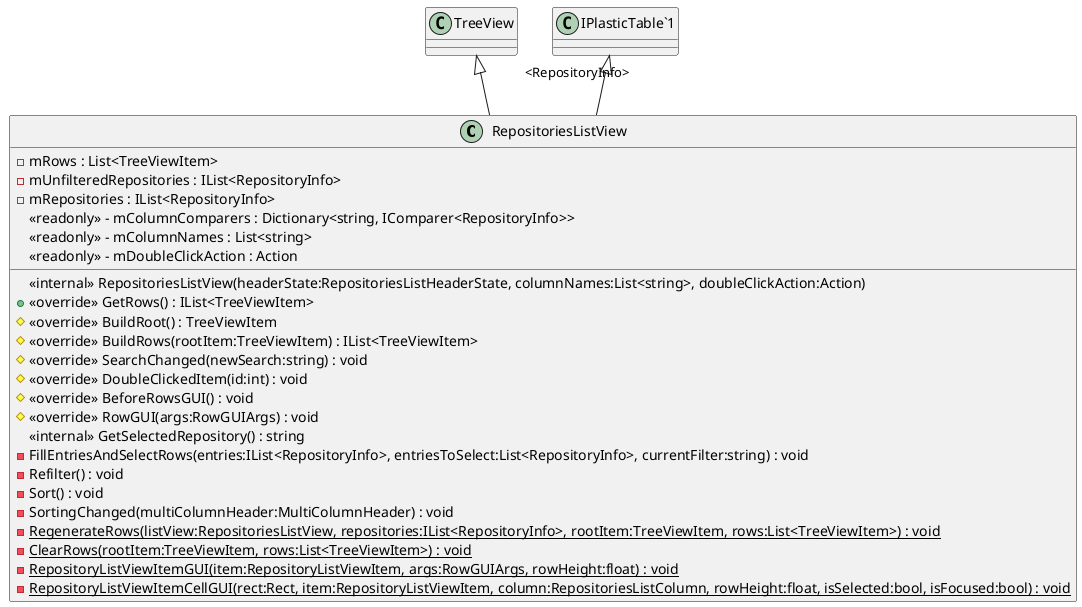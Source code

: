 @startuml
class RepositoriesListView {
    <<internal>> RepositoriesListView(headerState:RepositoriesListHeaderState, columnNames:List<string>, doubleClickAction:Action)
    + <<override>> GetRows() : IList<TreeViewItem>
    # <<override>> BuildRoot() : TreeViewItem
    # <<override>> BuildRows(rootItem:TreeViewItem) : IList<TreeViewItem>
    # <<override>> SearchChanged(newSearch:string) : void
    # <<override>> DoubleClickedItem(id:int) : void
    # <<override>> BeforeRowsGUI() : void
    # <<override>> RowGUI(args:RowGUIArgs) : void
    <<internal>> GetSelectedRepository() : string
    - FillEntriesAndSelectRows(entries:IList<RepositoryInfo>, entriesToSelect:List<RepositoryInfo>, currentFilter:string) : void
    - Refilter() : void
    - Sort() : void
    - SortingChanged(multiColumnHeader:MultiColumnHeader) : void
    {static} - RegenerateRows(listView:RepositoriesListView, repositories:IList<RepositoryInfo>, rootItem:TreeViewItem, rows:List<TreeViewItem>) : void
    {static} - ClearRows(rootItem:TreeViewItem, rows:List<TreeViewItem>) : void
    {static} - RepositoryListViewItemGUI(item:RepositoryListViewItem, args:RowGUIArgs, rowHeight:float) : void
    {static} - RepositoryListViewItemCellGUI(rect:Rect, item:RepositoryListViewItem, column:RepositoriesListColumn, rowHeight:float, isSelected:bool, isFocused:bool) : void
    - mRows : List<TreeViewItem>
    - mUnfilteredRepositories : IList<RepositoryInfo>
    - mRepositories : IList<RepositoryInfo>
    <<readonly>> - mColumnComparers : Dictionary<string, IComparer<RepositoryInfo>>
    <<readonly>> - mColumnNames : List<string>
    <<readonly>> - mDoubleClickAction : Action
}
TreeView <|-- RepositoriesListView
"IPlasticTable`1" "<RepositoryInfo>" <|-- RepositoriesListView
@enduml
